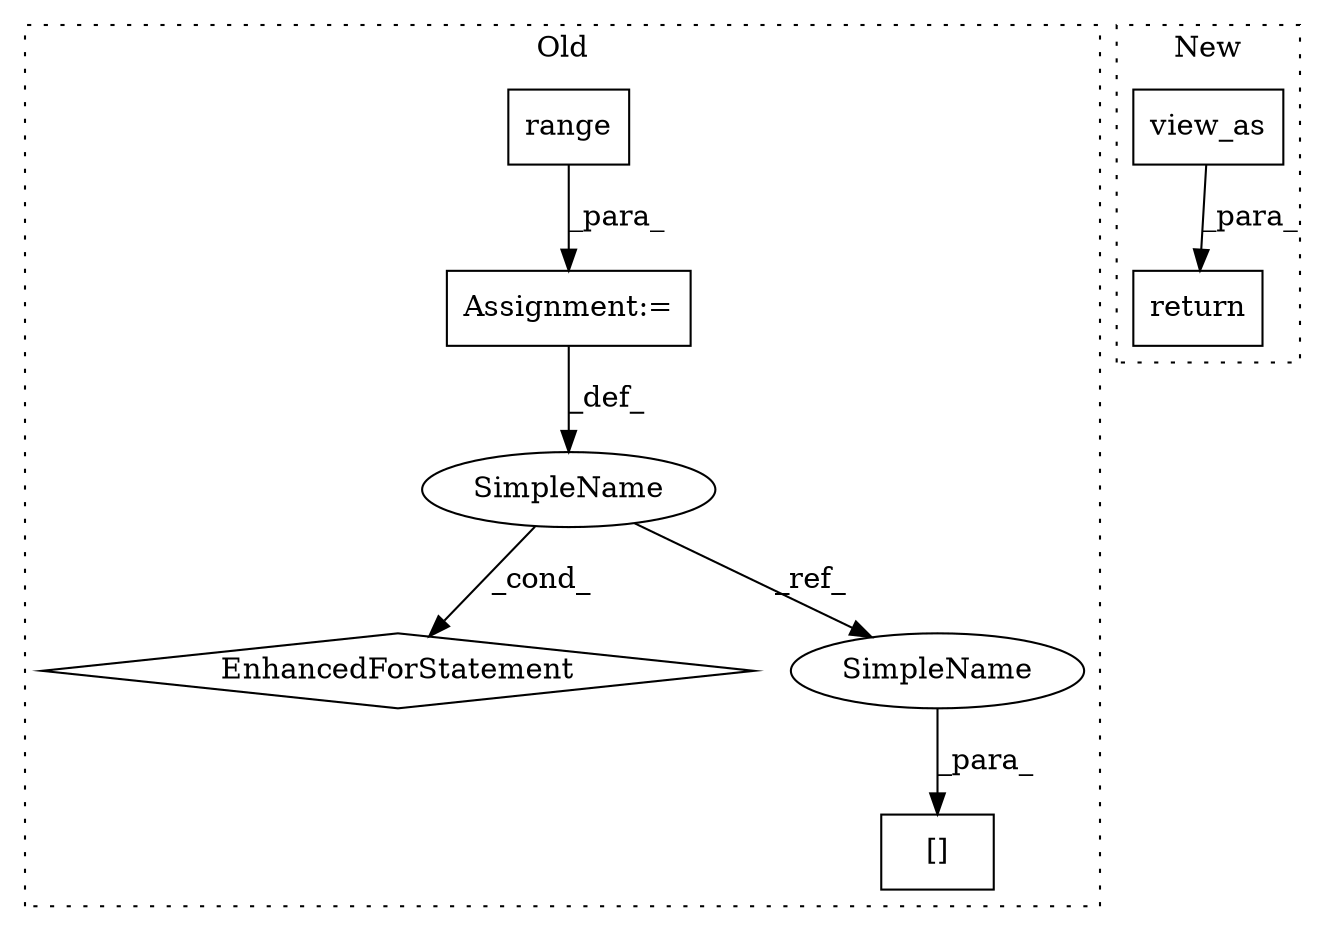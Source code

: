 digraph G {
subgraph cluster0 {
1 [label="range" a="32" s="657,674" l="6,1" shape="box"];
3 [label="EnhancedForStatement" a="70" s="596,675" l="53,2" shape="diamond"];
4 [label="Assignment:=" a="7" s="596,675" l="53,2" shape="box"];
5 [label="[]" a="2" s="715,720" l="4,1" shape="box"];
6 [label="SimpleName" a="42" s="653" l="1" shape="ellipse"];
8 [label="SimpleName" a="42" s="719" l="1" shape="ellipse"];
label = "Old";
style="dotted";
}
subgraph cluster1 {
2 [label="view_as" a="32" s="971,982" l="8,1" shape="box"];
7 [label="return" a="41" s="960" l="7" shape="box"];
label = "New";
style="dotted";
}
1 -> 4 [label="_para_"];
2 -> 7 [label="_para_"];
4 -> 6 [label="_def_"];
6 -> 8 [label="_ref_"];
6 -> 3 [label="_cond_"];
8 -> 5 [label="_para_"];
}